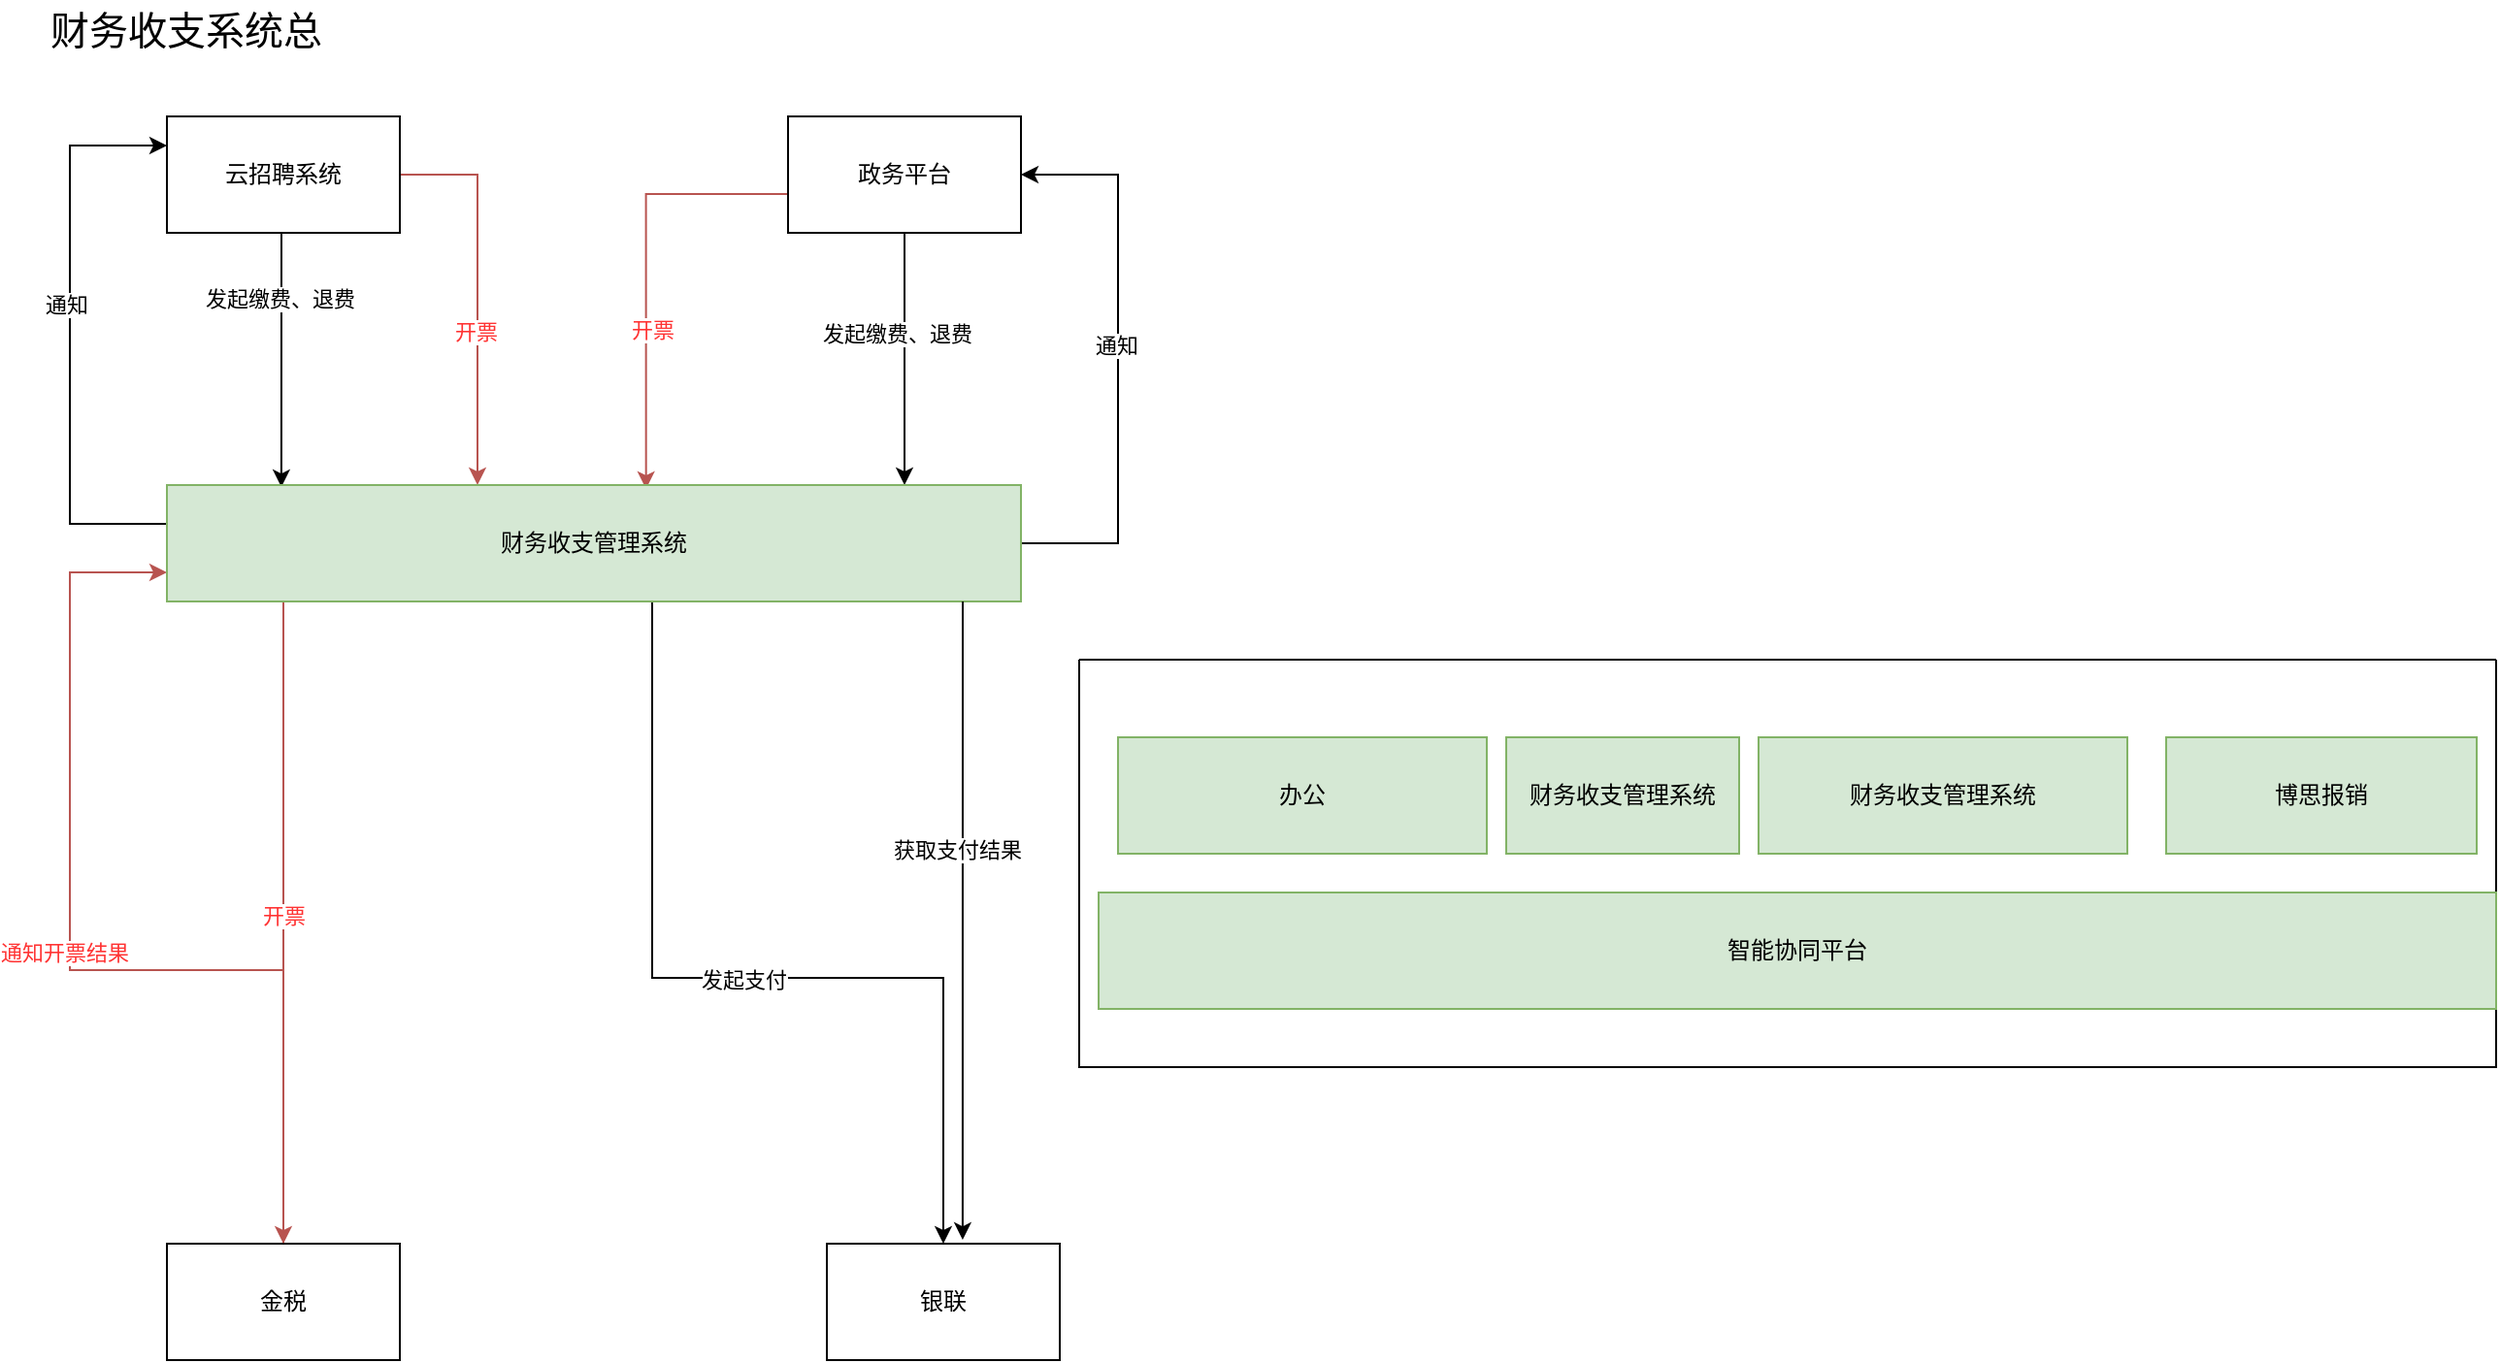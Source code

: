 <mxfile version="24.2.5" type="github">
  <diagram name="第 1 页" id="mmZgXKD3ZRKLnQviUQY3">
    <mxGraphModel dx="1434" dy="746" grid="1" gridSize="10" guides="1" tooltips="1" connect="1" arrows="1" fold="1" page="1" pageScale="1" pageWidth="827" pageHeight="1169" math="0" shadow="0">
      <root>
        <mxCell id="0" />
        <mxCell id="1" parent="0" />
        <mxCell id="rgHk43R0lnlLl56AyZZH-1" value="银联" style="rounded=0;whiteSpace=wrap;html=1;" parent="1" vertex="1">
          <mxGeometry x="530" y="661" width="120" height="60" as="geometry" />
        </mxCell>
        <mxCell id="rgHk43R0lnlLl56AyZZH-6" style="edgeStyle=orthogonalEdgeStyle;rounded=0;orthogonalLoop=1;jettySize=auto;html=1;" parent="1" source="rgHk43R0lnlLl56AyZZH-2" target="rgHk43R0lnlLl56AyZZH-5" edge="1">
          <mxGeometry relative="1" as="geometry">
            <Array as="points">
              <mxPoint x="570" y="240" />
              <mxPoint x="570" y="240" />
            </Array>
          </mxGeometry>
        </mxCell>
        <mxCell id="rgHk43R0lnlLl56AyZZH-7" value="发起缴费、退费" style="edgeLabel;html=1;align=center;verticalAlign=middle;resizable=0;points=[];" parent="rgHk43R0lnlLl56AyZZH-6" vertex="1" connectable="0">
          <mxGeometry x="-0.21" y="-4" relative="1" as="geometry">
            <mxPoint as="offset" />
          </mxGeometry>
        </mxCell>
        <mxCell id="rgHk43R0lnlLl56AyZZH-23" style="edgeStyle=orthogonalEdgeStyle;rounded=0;orthogonalLoop=1;jettySize=auto;html=1;entryX=0.561;entryY=0.033;entryDx=0;entryDy=0;entryPerimeter=0;fillColor=#f8cecc;strokeColor=#b85450;" parent="1" source="rgHk43R0lnlLl56AyZZH-2" target="rgHk43R0lnlLl56AyZZH-5" edge="1">
          <mxGeometry relative="1" as="geometry">
            <mxPoint x="440" y="260" as="targetPoint" />
            <Array as="points">
              <mxPoint x="437" y="120" />
            </Array>
          </mxGeometry>
        </mxCell>
        <mxCell id="rgHk43R0lnlLl56AyZZH-24" value="开票" style="edgeLabel;html=1;align=center;verticalAlign=middle;resizable=0;points=[];fontColor=#FF3333;" parent="rgHk43R0lnlLl56AyZZH-23" vertex="1" connectable="0">
          <mxGeometry x="0.098" y="3" relative="1" as="geometry">
            <mxPoint y="19" as="offset" />
          </mxGeometry>
        </mxCell>
        <mxCell id="rgHk43R0lnlLl56AyZZH-2" value="政务平台" style="rounded=0;whiteSpace=wrap;html=1;" parent="1" vertex="1">
          <mxGeometry x="510" y="80" width="120" height="60" as="geometry" />
        </mxCell>
        <mxCell id="rgHk43R0lnlLl56AyZZH-8" style="edgeStyle=orthogonalEdgeStyle;rounded=0;orthogonalLoop=1;jettySize=auto;html=1;entryX=0.134;entryY=0.017;entryDx=0;entryDy=0;entryPerimeter=0;" parent="1" target="rgHk43R0lnlLl56AyZZH-5" edge="1">
          <mxGeometry relative="1" as="geometry">
            <mxPoint x="220" y="140" as="sourcePoint" />
            <mxPoint x="220" y="270" as="targetPoint" />
            <Array as="points">
              <mxPoint x="249" y="140" />
            </Array>
          </mxGeometry>
        </mxCell>
        <mxCell id="rgHk43R0lnlLl56AyZZH-9" value="发起缴费、退费" style="edgeLabel;html=1;align=center;verticalAlign=middle;resizable=0;points=[];" parent="rgHk43R0lnlLl56AyZZH-8" vertex="1" connectable="0">
          <mxGeometry x="-0.217" y="-1" relative="1" as="geometry">
            <mxPoint as="offset" />
          </mxGeometry>
        </mxCell>
        <mxCell id="rgHk43R0lnlLl56AyZZH-21" style="edgeStyle=orthogonalEdgeStyle;rounded=0;orthogonalLoop=1;jettySize=auto;html=1;fillColor=#f8cecc;strokeColor=#b85450;" parent="1" source="rgHk43R0lnlLl56AyZZH-3" target="rgHk43R0lnlLl56AyZZH-5" edge="1">
          <mxGeometry relative="1" as="geometry">
            <mxPoint x="350" y="260" as="targetPoint" />
            <Array as="points">
              <mxPoint x="350" y="110" />
            </Array>
          </mxGeometry>
        </mxCell>
        <mxCell id="rgHk43R0lnlLl56AyZZH-22" value="开票" style="edgeLabel;html=1;align=center;verticalAlign=middle;resizable=0;points=[];fontColor=#FF3333;" parent="rgHk43R0lnlLl56AyZZH-21" vertex="1" connectable="0">
          <mxGeometry x="0.21" y="-1" relative="1" as="geometry">
            <mxPoint as="offset" />
          </mxGeometry>
        </mxCell>
        <mxCell id="rgHk43R0lnlLl56AyZZH-3" value="云招聘系统" style="rounded=0;whiteSpace=wrap;html=1;" parent="1" vertex="1">
          <mxGeometry x="190" y="80" width="120" height="60" as="geometry" />
        </mxCell>
        <mxCell id="rgHk43R0lnlLl56AyZZH-27" style="edgeStyle=orthogonalEdgeStyle;rounded=0;orthogonalLoop=1;jettySize=auto;html=1;entryX=0;entryY=0.75;entryDx=0;entryDy=0;fillColor=#f8cecc;strokeColor=#b85450;" parent="1" source="rgHk43R0lnlLl56AyZZH-4" target="rgHk43R0lnlLl56AyZZH-5" edge="1">
          <mxGeometry relative="1" as="geometry">
            <Array as="points">
              <mxPoint x="140" y="520" />
              <mxPoint x="140" y="315" />
            </Array>
          </mxGeometry>
        </mxCell>
        <mxCell id="rgHk43R0lnlLl56AyZZH-28" value="通知开票结果" style="edgeLabel;html=1;align=center;verticalAlign=middle;resizable=0;points=[];fontColor=#FF3333;" parent="rgHk43R0lnlLl56AyZZH-27" vertex="1" connectable="0">
          <mxGeometry x="0.029" y="3" relative="1" as="geometry">
            <mxPoint as="offset" />
          </mxGeometry>
        </mxCell>
        <mxCell id="rgHk43R0lnlLl56AyZZH-4" value="金税" style="rounded=0;whiteSpace=wrap;html=1;" parent="1" vertex="1">
          <mxGeometry x="190" y="661" width="120" height="60" as="geometry" />
        </mxCell>
        <mxCell id="rgHk43R0lnlLl56AyZZH-10" style="edgeStyle=orthogonalEdgeStyle;rounded=0;orthogonalLoop=1;jettySize=auto;html=1;" parent="1" source="rgHk43R0lnlLl56AyZZH-5" target="rgHk43R0lnlLl56AyZZH-1" edge="1">
          <mxGeometry relative="1" as="geometry">
            <Array as="points">
              <mxPoint x="440" y="524" />
            </Array>
          </mxGeometry>
        </mxCell>
        <mxCell id="rgHk43R0lnlLl56AyZZH-11" value="发起支付" style="edgeLabel;html=1;align=center;verticalAlign=middle;resizable=0;points=[];" parent="rgHk43R0lnlLl56AyZZH-10" vertex="1" connectable="0">
          <mxGeometry y="-1" relative="1" as="geometry">
            <mxPoint as="offset" />
          </mxGeometry>
        </mxCell>
        <mxCell id="rgHk43R0lnlLl56AyZZH-17" style="edgeStyle=orthogonalEdgeStyle;rounded=0;orthogonalLoop=1;jettySize=auto;html=1;entryX=1;entryY=0.5;entryDx=0;entryDy=0;" parent="1" source="rgHk43R0lnlLl56AyZZH-5" target="rgHk43R0lnlLl56AyZZH-2" edge="1">
          <mxGeometry relative="1" as="geometry">
            <Array as="points">
              <mxPoint x="680" y="300" />
              <mxPoint x="680" y="110" />
            </Array>
          </mxGeometry>
        </mxCell>
        <mxCell id="rgHk43R0lnlLl56AyZZH-18" value="通知" style="edgeLabel;html=1;align=center;verticalAlign=middle;resizable=0;points=[];" parent="rgHk43R0lnlLl56AyZZH-17" vertex="1" connectable="0">
          <mxGeometry x="0.048" y="1" relative="1" as="geometry">
            <mxPoint as="offset" />
          </mxGeometry>
        </mxCell>
        <mxCell id="rgHk43R0lnlLl56AyZZH-19" style="edgeStyle=orthogonalEdgeStyle;rounded=0;orthogonalLoop=1;jettySize=auto;html=1;entryX=0;entryY=0.25;entryDx=0;entryDy=0;" parent="1" source="rgHk43R0lnlLl56AyZZH-5" target="rgHk43R0lnlLl56AyZZH-3" edge="1">
          <mxGeometry relative="1" as="geometry">
            <Array as="points">
              <mxPoint x="140" y="290" />
              <mxPoint x="140" y="95" />
            </Array>
          </mxGeometry>
        </mxCell>
        <mxCell id="rgHk43R0lnlLl56AyZZH-20" value="通知" style="edgeLabel;html=1;align=center;verticalAlign=middle;resizable=0;points=[];" parent="rgHk43R0lnlLl56AyZZH-19" vertex="1" connectable="0">
          <mxGeometry x="0.11" y="2" relative="1" as="geometry">
            <mxPoint as="offset" />
          </mxGeometry>
        </mxCell>
        <mxCell id="rgHk43R0lnlLl56AyZZH-25" style="edgeStyle=orthogonalEdgeStyle;rounded=0;orthogonalLoop=1;jettySize=auto;html=1;fillColor=#f8cecc;strokeColor=#b85450;" parent="1" source="rgHk43R0lnlLl56AyZZH-5" target="rgHk43R0lnlLl56AyZZH-4" edge="1">
          <mxGeometry relative="1" as="geometry">
            <Array as="points">
              <mxPoint x="250" y="360" />
              <mxPoint x="250" y="360" />
            </Array>
          </mxGeometry>
        </mxCell>
        <mxCell id="rgHk43R0lnlLl56AyZZH-26" value="开票" style="edgeLabel;html=1;align=center;verticalAlign=middle;resizable=0;points=[];fontColor=#FF3333;" parent="rgHk43R0lnlLl56AyZZH-25" vertex="1" connectable="0">
          <mxGeometry x="-0.024" relative="1" as="geometry">
            <mxPoint as="offset" />
          </mxGeometry>
        </mxCell>
        <mxCell id="rgHk43R0lnlLl56AyZZH-5" value="财务收支管理系统" style="rounded=0;whiteSpace=wrap;html=1;fillColor=#d5e8d4;strokeColor=#82b366;" parent="1" vertex="1">
          <mxGeometry x="190" y="270" width="440" height="60" as="geometry" />
        </mxCell>
        <mxCell id="rgHk43R0lnlLl56AyZZH-13" style="edgeStyle=orthogonalEdgeStyle;rounded=0;orthogonalLoop=1;jettySize=auto;html=1;entryX=0.583;entryY=-0.033;entryDx=0;entryDy=0;entryPerimeter=0;" parent="1" source="rgHk43R0lnlLl56AyZZH-5" target="rgHk43R0lnlLl56AyZZH-1" edge="1">
          <mxGeometry relative="1" as="geometry">
            <Array as="points">
              <mxPoint x="600" y="350" />
              <mxPoint x="600" y="350" />
            </Array>
          </mxGeometry>
        </mxCell>
        <mxCell id="rgHk43R0lnlLl56AyZZH-14" value="获取支付结果" style="edgeLabel;html=1;align=center;verticalAlign=middle;resizable=0;points=[];" parent="rgHk43R0lnlLl56AyZZH-13" vertex="1" connectable="0">
          <mxGeometry x="-0.222" y="-3" relative="1" as="geometry">
            <mxPoint as="offset" />
          </mxGeometry>
        </mxCell>
        <mxCell id="LMH38nqzzMzODzYaf8PD-1" value="财务收支系统总" style="text;html=1;align=center;verticalAlign=middle;whiteSpace=wrap;rounded=0;fontSize=20;" parent="1" vertex="1">
          <mxGeometry x="120" y="20" width="160" height="30" as="geometry" />
        </mxCell>
        <mxCell id="UEry_to2XUphcIJdFs72-3" value="" style="swimlane;startSize=0;" vertex="1" parent="1">
          <mxGeometry x="660" y="360" width="730" height="210" as="geometry" />
        </mxCell>
        <mxCell id="UEry_to2XUphcIJdFs72-1" value="智能协同平台" style="rounded=0;whiteSpace=wrap;html=1;fillColor=#d5e8d4;strokeColor=#82b366;" vertex="1" parent="UEry_to2XUphcIJdFs72-3">
          <mxGeometry x="10" y="120" width="720" height="60" as="geometry" />
        </mxCell>
        <mxCell id="UEry_to2XUphcIJdFs72-2" value="博思报销" style="rounded=0;whiteSpace=wrap;html=1;fillColor=#d5e8d4;strokeColor=#82b366;" vertex="1" parent="UEry_to2XUphcIJdFs72-3">
          <mxGeometry x="560" y="40" width="160" height="60" as="geometry" />
        </mxCell>
        <mxCell id="UEry_to2XUphcIJdFs72-4" value="财务收支管理系统" style="rounded=0;whiteSpace=wrap;html=1;fillColor=#d5e8d4;strokeColor=#82b366;" vertex="1" parent="UEry_to2XUphcIJdFs72-3">
          <mxGeometry x="350" y="40" width="190" height="60" as="geometry" />
        </mxCell>
        <mxCell id="UEry_to2XUphcIJdFs72-5" value="办公" style="rounded=0;whiteSpace=wrap;html=1;fillColor=#d5e8d4;strokeColor=#82b366;" vertex="1" parent="UEry_to2XUphcIJdFs72-3">
          <mxGeometry x="20" y="40" width="190" height="60" as="geometry" />
        </mxCell>
        <mxCell id="UEry_to2XUphcIJdFs72-6" value="财务收支管理系统" style="rounded=0;whiteSpace=wrap;html=1;fillColor=#d5e8d4;strokeColor=#82b366;" vertex="1" parent="UEry_to2XUphcIJdFs72-3">
          <mxGeometry x="220" y="40" width="120" height="60" as="geometry" />
        </mxCell>
      </root>
    </mxGraphModel>
  </diagram>
</mxfile>
